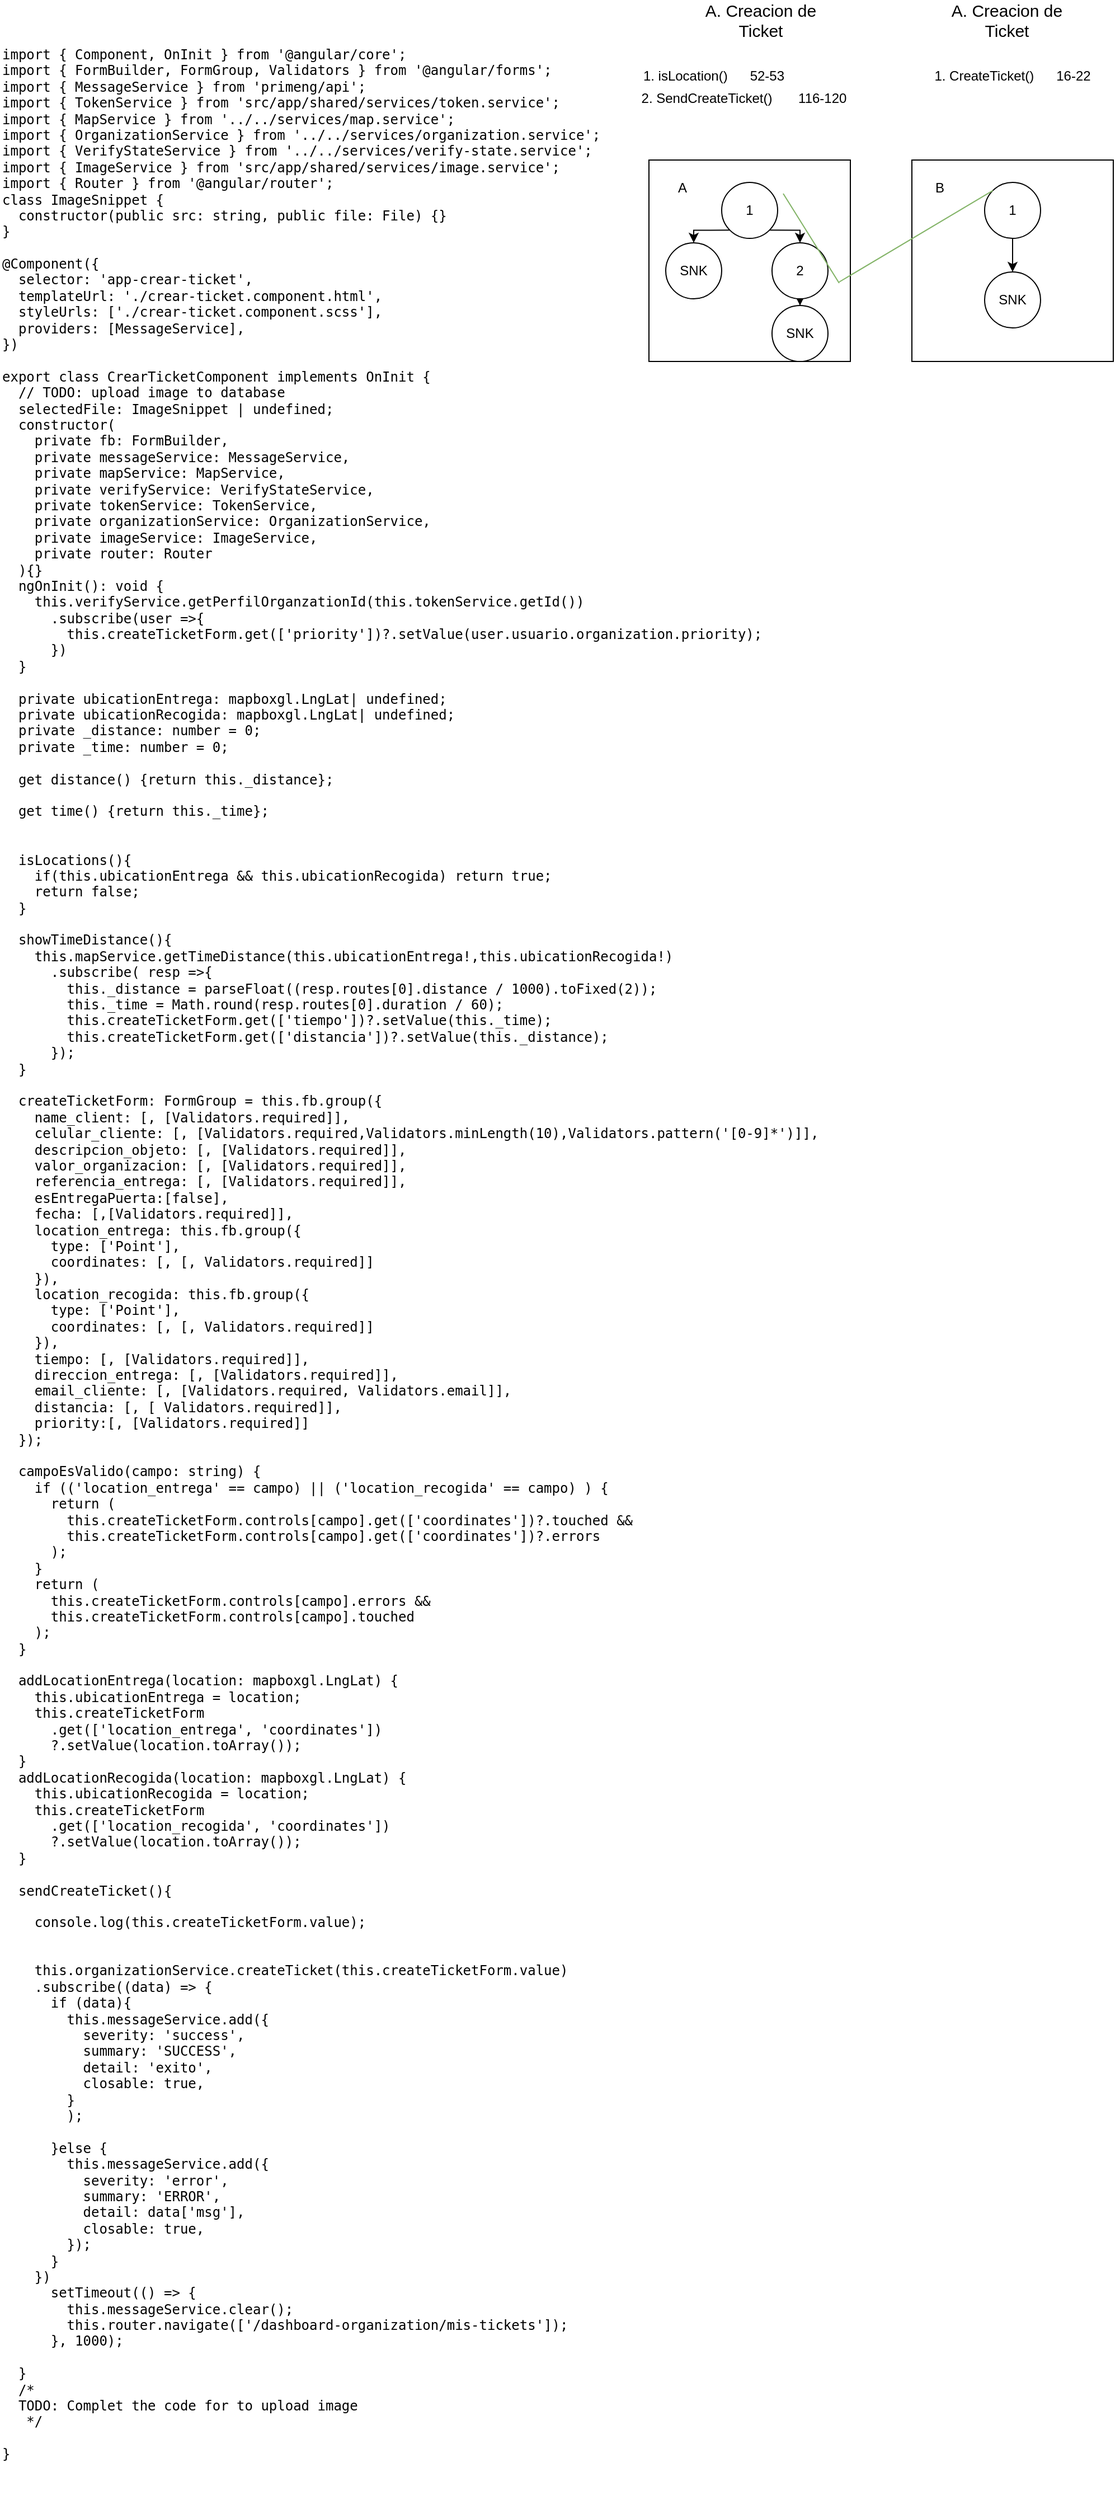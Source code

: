 <mxfile version="22.1.11" type="github">
  <diagram name="Página-1" id="jXxhIS175Pqcwx1L7RCy">
    <mxGraphModel dx="2084" dy="620" grid="1" gridSize="10" guides="1" tooltips="1" connect="1" arrows="1" fold="1" page="1" pageScale="1" pageWidth="827" pageHeight="1169" math="0" shadow="0">
      <root>
        <mxCell id="0" />
        <mxCell id="1" parent="0" />
        <mxCell id="o_6TI31CdUnoZ2amYji5-1" value="&lt;font style=&quot;font-size: 15px;&quot;&gt;A. Creacion de Ticket&lt;/font&gt;" style="text;html=1;strokeColor=none;fillColor=none;align=center;verticalAlign=middle;whiteSpace=wrap;rounded=0;" vertex="1" parent="1">
          <mxGeometry x="320" y="40" width="140" height="30" as="geometry" />
        </mxCell>
        <mxCell id="o_6TI31CdUnoZ2amYji5-2" value="&lt;pre style=&quot;font-style: normal; font-variant-ligatures: normal; font-variant-caps: normal; font-weight: 400; letter-spacing: normal; orphans: 2; text-align: start; text-indent: 0px; text-transform: none; widows: 2; word-spacing: 0px; -webkit-text-stroke-width: 0px; text-decoration-thickness: initial; text-decoration-style: initial; text-decoration-color: initial; overflow-wrap: break-word;&quot;&gt;import { Component, OnInit } from &#39;@angular/core&#39;;&lt;br&gt;import { FormBuilder, FormGroup, Validators } from &#39;@angular/forms&#39;;&lt;br&gt;import { MessageService } from &#39;primeng/api&#39;;&lt;br&gt;import { TokenService } from &#39;src/app/shared/services/token.service&#39;;&lt;br&gt;import { MapService } from &#39;../../services/map.service&#39;;&lt;br&gt;import { OrganizationService } from &#39;../../services/organization.service&#39;;&lt;br&gt;import { VerifyStateService } from &#39;../../services/verify-state.service&#39;;&lt;br&gt;import { ImageService } from &#39;src/app/shared/services/image.service&#39;;&lt;br&gt;import { Router } from &#39;@angular/router&#39;;&lt;br&gt;class ImageSnippet {&lt;br&gt;  constructor(public src: string, public file: File) {}&lt;br&gt;}&lt;br&gt;&lt;br&gt;@Component({&lt;br&gt;  selector: &#39;app-crear-ticket&#39;,&lt;br&gt;  templateUrl: &#39;./crear-ticket.component.html&#39;,&lt;br&gt;  styleUrls: [&#39;./crear-ticket.component.scss&#39;],&lt;br&gt;  providers: [MessageService],&lt;br&gt;})&lt;br&gt;&lt;br&gt;export class CrearTicketComponent implements OnInit {&lt;br&gt;  // TODO: upload image to database&lt;br&gt;  selectedFile: ImageSnippet | undefined;&lt;br&gt;  constructor(&lt;br&gt;    private fb: FormBuilder,&lt;br&gt;    private messageService: MessageService,&lt;br&gt;    private mapService: MapService,&lt;br&gt;    private verifyService: VerifyStateService,&lt;br&gt;    private tokenService: TokenService,&lt;br&gt;    private organizationService: OrganizationService,&lt;br&gt;    private imageService: ImageService,&lt;br&gt;    private router: Router&lt;br&gt;  ){}&lt;br&gt;  ngOnInit(): void {&lt;br&gt;    this.verifyService.getPerfilOrganzationId(this.tokenService.getId())&lt;br&gt;      .subscribe(user =&amp;gt;{&lt;br&gt;        this.createTicketForm.get([&#39;priority&#39;])?.setValue(user.usuario.organization.priority);&lt;br&gt;      })&lt;br&gt;  }&lt;br&gt;&lt;br&gt;  private ubicationEntrega: mapboxgl.LngLat| undefined;&lt;br&gt;  private ubicationRecogida: mapboxgl.LngLat| undefined;&lt;br&gt;  private _distance: number = 0;&lt;br&gt;  private _time: number = 0;&lt;br&gt;&lt;br&gt;  get distance() {return this._distance};&lt;br&gt;&lt;br&gt;  get time() {return this._time};&lt;br&gt;&lt;br&gt;&lt;br&gt;  isLocations(){&lt;br&gt;    if(this.ubicationEntrega &amp;amp;&amp;amp; this.ubicationRecogida) return true;&lt;br&gt;    return false;&lt;br&gt;  }&lt;br&gt;&lt;br&gt;  showTimeDistance(){&lt;br&gt;    this.mapService.getTimeDistance(this.ubicationEntrega!,this.ubicationRecogida!)&lt;br&gt;      .subscribe( resp =&amp;gt;{&lt;br&gt;        this._distance = parseFloat((resp.routes[0].distance / 1000).toFixed(2));&lt;br&gt;        this._time = Math.round(resp.routes[0].duration / 60);&lt;br&gt;        this.createTicketForm.get([&#39;tiempo&#39;])?.setValue(this._time);&lt;br&gt;        this.createTicketForm.get([&#39;distancia&#39;])?.setValue(this._distance);&lt;br&gt;      });&lt;br&gt;  }&lt;br&gt;&lt;br&gt;  createTicketForm: FormGroup = this.fb.group({&lt;br&gt;    name_client: [, [Validators.required]],&lt;br&gt;    celular_cliente: [, [Validators.required,Validators.minLength(10),Validators.pattern(&#39;[0-9]*&#39;)]],&lt;br&gt;    descripcion_objeto: [, [Validators.required]],&lt;br&gt;    valor_organizacion: [, [Validators.required]],&lt;br&gt;    referencia_entrega: [, [Validators.required]],&lt;br&gt;    esEntregaPuerta:[false],&lt;br&gt;    fecha: [,[Validators.required]],&lt;br&gt;    location_entrega: this.fb.group({&lt;br&gt;      type: [&#39;Point&#39;],&lt;br&gt;      coordinates: [, [, Validators.required]]&lt;br&gt;    }),&lt;br&gt;    location_recogida: this.fb.group({&lt;br&gt;      type: [&#39;Point&#39;],&lt;br&gt;      coordinates: [, [, Validators.required]]&lt;br&gt;    }),&lt;br&gt;    tiempo: [, [Validators.required]],&lt;br&gt;    direccion_entrega: [, [Validators.required]],&lt;br&gt;    email_cliente: [, [Validators.required, Validators.email]],&lt;br&gt;    distancia: [, [ Validators.required]],&lt;br&gt;    priority:[, [Validators.required]]&lt;br&gt;  });&lt;br&gt;&lt;br&gt;  campoEsValido(campo: string) {&lt;br&gt;    if ((&#39;location_entrega&#39; == campo) || (&#39;location_recogida&#39; == campo) ) {&lt;br&gt;      return (&lt;br&gt;        this.createTicketForm.controls[campo].get([&#39;coordinates&#39;])?.touched &amp;amp;&amp;amp;&lt;br&gt;        this.createTicketForm.controls[campo].get([&#39;coordinates&#39;])?.errors&lt;br&gt;      );&lt;br&gt;    }&lt;br&gt;    return (&lt;br&gt;      this.createTicketForm.controls[campo].errors &amp;amp;&amp;amp;&lt;br&gt;      this.createTicketForm.controls[campo].touched&lt;br&gt;    );&lt;br&gt;  }&lt;br&gt;&lt;br&gt;  addLocationEntrega(location: mapboxgl.LngLat) {&lt;br&gt;    this.ubicationEntrega = location;&lt;br&gt;    this.createTicketForm&lt;br&gt;      .get([&#39;location_entrega&#39;, &#39;coordinates&#39;])&lt;br&gt;      ?.setValue(location.toArray());&lt;br&gt;  }&lt;br&gt;  addLocationRecogida(location: mapboxgl.LngLat) {&lt;br&gt;    this.ubicationRecogida = location;&lt;br&gt;    this.createTicketForm&lt;br&gt;      .get([&#39;location_recogida&#39;, &#39;coordinates&#39;])&lt;br&gt;      ?.setValue(location.toArray());&lt;br&gt;  }&lt;br&gt;&lt;br&gt;  sendCreateTicket(){&lt;br&gt;&lt;br&gt;    console.log(this.createTicketForm.value);&lt;br&gt;&lt;br&gt;&lt;br&gt;    this.organizationService.createTicket(this.createTicketForm.value)&lt;br&gt;    .subscribe((data) =&amp;gt; {&lt;br&gt;      if (data){&lt;br&gt;        this.messageService.add({&lt;br&gt;          severity: &#39;success&#39;,&lt;br&gt;          summary: &#39;SUCCESS&#39;,&lt;br&gt;          detail: &#39;exito&#39;,&lt;br&gt;          closable: true,&lt;br&gt;        }&lt;br&gt;        );&lt;br&gt;        &lt;br&gt;      }else {&lt;br&gt;        this.messageService.add({&lt;br&gt;          severity: &#39;error&#39;,&lt;br&gt;          summary: &#39;ERROR&#39;,&lt;br&gt;          detail: data[&#39;msg&#39;],&lt;br&gt;          closable: true,&lt;br&gt;        });&lt;br&gt;      }&lt;br&gt;    })&lt;br&gt;      setTimeout(() =&amp;gt; {&lt;br&gt;        this.messageService.clear();&lt;br&gt;        this.router.navigate([&#39;/dashboard-organization/mis-tickets&#39;]);&lt;br&gt;      }, 1000);&lt;br&gt;      &lt;br&gt;  }&lt;br&gt;  /*&lt;br&gt;  TODO: Complet the code for to upload image&lt;br&gt;   */&lt;br&gt;&lt;br&gt;}&lt;/pre&gt;" style="text;whiteSpace=wrap;html=1;" vertex="1" parent="1">
          <mxGeometry x="-290" y="60" width="560" height="2210" as="geometry" />
        </mxCell>
        <mxCell id="o_6TI31CdUnoZ2amYji5-3" value="2. SendCreateTicket()&amp;nbsp; &amp;nbsp; &amp;nbsp; &amp;nbsp;116-120" style="text;html=1;strokeColor=none;fillColor=none;align=center;verticalAlign=middle;whiteSpace=wrap;rounded=0;" vertex="1" parent="1">
          <mxGeometry x="280" y="110" width="190" height="30" as="geometry" />
        </mxCell>
        <mxCell id="o_6TI31CdUnoZ2amYji5-4" value="1. isLocation()&amp;nbsp; &amp;nbsp; &amp;nbsp; 52-53" style="text;html=1;strokeColor=none;fillColor=none;align=center;verticalAlign=middle;whiteSpace=wrap;rounded=0;" vertex="1" parent="1">
          <mxGeometry x="270" y="90" width="156" height="30" as="geometry" />
        </mxCell>
        <mxCell id="o_6TI31CdUnoZ2amYji5-5" value="&lt;font style=&quot;font-size: 15px;&quot;&gt;A. Creacion de Ticket&lt;/font&gt;" style="text;html=1;strokeColor=none;fillColor=none;align=center;verticalAlign=middle;whiteSpace=wrap;rounded=0;" vertex="1" parent="1">
          <mxGeometry x="540" y="40" width="140" height="30" as="geometry" />
        </mxCell>
        <mxCell id="o_6TI31CdUnoZ2amYji5-7" value="1. CreateTicket()&amp;nbsp; &amp;nbsp; &amp;nbsp; 16-22" style="text;html=1;strokeColor=none;fillColor=none;align=center;verticalAlign=middle;whiteSpace=wrap;rounded=0;" vertex="1" parent="1">
          <mxGeometry x="520" y="90" width="190" height="30" as="geometry" />
        </mxCell>
        <mxCell id="o_6TI31CdUnoZ2amYji5-8" value="" style="whiteSpace=wrap;html=1;aspect=fixed;" vertex="1" parent="1">
          <mxGeometry x="290" y="180" width="180" height="180" as="geometry" />
        </mxCell>
        <mxCell id="o_6TI31CdUnoZ2amYji5-9" value="" style="whiteSpace=wrap;html=1;aspect=fixed;" vertex="1" parent="1">
          <mxGeometry x="525" y="180" width="180" height="180" as="geometry" />
        </mxCell>
        <mxCell id="o_6TI31CdUnoZ2amYji5-10" value="A" style="text;html=1;strokeColor=none;fillColor=none;align=center;verticalAlign=middle;whiteSpace=wrap;rounded=0;" vertex="1" parent="1">
          <mxGeometry x="290" y="190" width="60" height="30" as="geometry" />
        </mxCell>
        <mxCell id="o_6TI31CdUnoZ2amYji5-11" value="B" style="text;html=1;strokeColor=none;fillColor=none;align=center;verticalAlign=middle;whiteSpace=wrap;rounded=0;" vertex="1" parent="1">
          <mxGeometry x="520" y="190" width="60" height="30" as="geometry" />
        </mxCell>
        <mxCell id="o_6TI31CdUnoZ2amYji5-16" style="edgeStyle=orthogonalEdgeStyle;rounded=0;orthogonalLoop=1;jettySize=auto;html=1;exitX=0.5;exitY=1;exitDx=0;exitDy=0;entryX=0.5;entryY=0;entryDx=0;entryDy=0;" edge="1" parent="1" source="o_6TI31CdUnoZ2amYji5-13" target="o_6TI31CdUnoZ2amYji5-14">
          <mxGeometry relative="1" as="geometry" />
        </mxCell>
        <mxCell id="o_6TI31CdUnoZ2amYji5-13" value="1" style="ellipse;whiteSpace=wrap;html=1;aspect=fixed;" vertex="1" parent="1">
          <mxGeometry x="590" y="200" width="50" height="50" as="geometry" />
        </mxCell>
        <mxCell id="o_6TI31CdUnoZ2amYji5-14" value="SNK" style="ellipse;whiteSpace=wrap;html=1;aspect=fixed;" vertex="1" parent="1">
          <mxGeometry x="590" y="280" width="50" height="50" as="geometry" />
        </mxCell>
        <mxCell id="o_6TI31CdUnoZ2amYji5-22" style="edgeStyle=orthogonalEdgeStyle;rounded=0;orthogonalLoop=1;jettySize=auto;html=1;exitX=1;exitY=1;exitDx=0;exitDy=0;entryX=0.5;entryY=0;entryDx=0;entryDy=0;" edge="1" parent="1" source="o_6TI31CdUnoZ2amYji5-17" target="o_6TI31CdUnoZ2amYji5-18">
          <mxGeometry relative="1" as="geometry" />
        </mxCell>
        <mxCell id="o_6TI31CdUnoZ2amYji5-23" style="edgeStyle=orthogonalEdgeStyle;rounded=0;orthogonalLoop=1;jettySize=auto;html=1;exitX=0;exitY=1;exitDx=0;exitDy=0;entryX=0.5;entryY=0;entryDx=0;entryDy=0;" edge="1" parent="1" source="o_6TI31CdUnoZ2amYji5-17" target="o_6TI31CdUnoZ2amYji5-19">
          <mxGeometry relative="1" as="geometry" />
        </mxCell>
        <mxCell id="o_6TI31CdUnoZ2amYji5-17" value="1" style="ellipse;whiteSpace=wrap;html=1;aspect=fixed;" vertex="1" parent="1">
          <mxGeometry x="355" y="200" width="50" height="50" as="geometry" />
        </mxCell>
        <mxCell id="o_6TI31CdUnoZ2amYji5-21" style="edgeStyle=orthogonalEdgeStyle;rounded=0;orthogonalLoop=1;jettySize=auto;html=1;exitX=0.5;exitY=1;exitDx=0;exitDy=0;" edge="1" parent="1" source="o_6TI31CdUnoZ2amYji5-18" target="o_6TI31CdUnoZ2amYji5-20">
          <mxGeometry relative="1" as="geometry" />
        </mxCell>
        <mxCell id="o_6TI31CdUnoZ2amYji5-18" value="2" style="ellipse;whiteSpace=wrap;html=1;aspect=fixed;" vertex="1" parent="1">
          <mxGeometry x="400" y="254" width="50" height="50" as="geometry" />
        </mxCell>
        <mxCell id="o_6TI31CdUnoZ2amYji5-19" value="SNK" style="ellipse;whiteSpace=wrap;html=1;aspect=fixed;" vertex="1" parent="1">
          <mxGeometry x="305" y="254" width="50" height="50" as="geometry" />
        </mxCell>
        <mxCell id="o_6TI31CdUnoZ2amYji5-20" value="SNK" style="ellipse;whiteSpace=wrap;html=1;aspect=fixed;" vertex="1" parent="1">
          <mxGeometry x="400" y="310" width="50" height="50" as="geometry" />
        </mxCell>
        <mxCell id="o_6TI31CdUnoZ2amYji5-25" value="" style="endArrow=none;html=1;rounded=0;fillColor=#d5e8d4;strokeColor=#82b366;" edge="1" parent="1">
          <mxGeometry width="50" height="50" relative="1" as="geometry">
            <mxPoint x="410" y="210" as="sourcePoint" />
            <mxPoint x="460" y="290" as="targetPoint" />
          </mxGeometry>
        </mxCell>
        <mxCell id="o_6TI31CdUnoZ2amYji5-26" value="" style="endArrow=none;html=1;rounded=0;entryX=1;entryY=0.5;entryDx=0;entryDy=0;exitX=0;exitY=0;exitDx=0;exitDy=0;fillColor=#d5e8d4;strokeColor=#82b366;" edge="1" parent="1" source="o_6TI31CdUnoZ2amYji5-13">
          <mxGeometry width="50" height="50" relative="1" as="geometry">
            <mxPoint x="420" y="220" as="sourcePoint" />
            <mxPoint x="460" y="289" as="targetPoint" />
          </mxGeometry>
        </mxCell>
      </root>
    </mxGraphModel>
  </diagram>
</mxfile>
